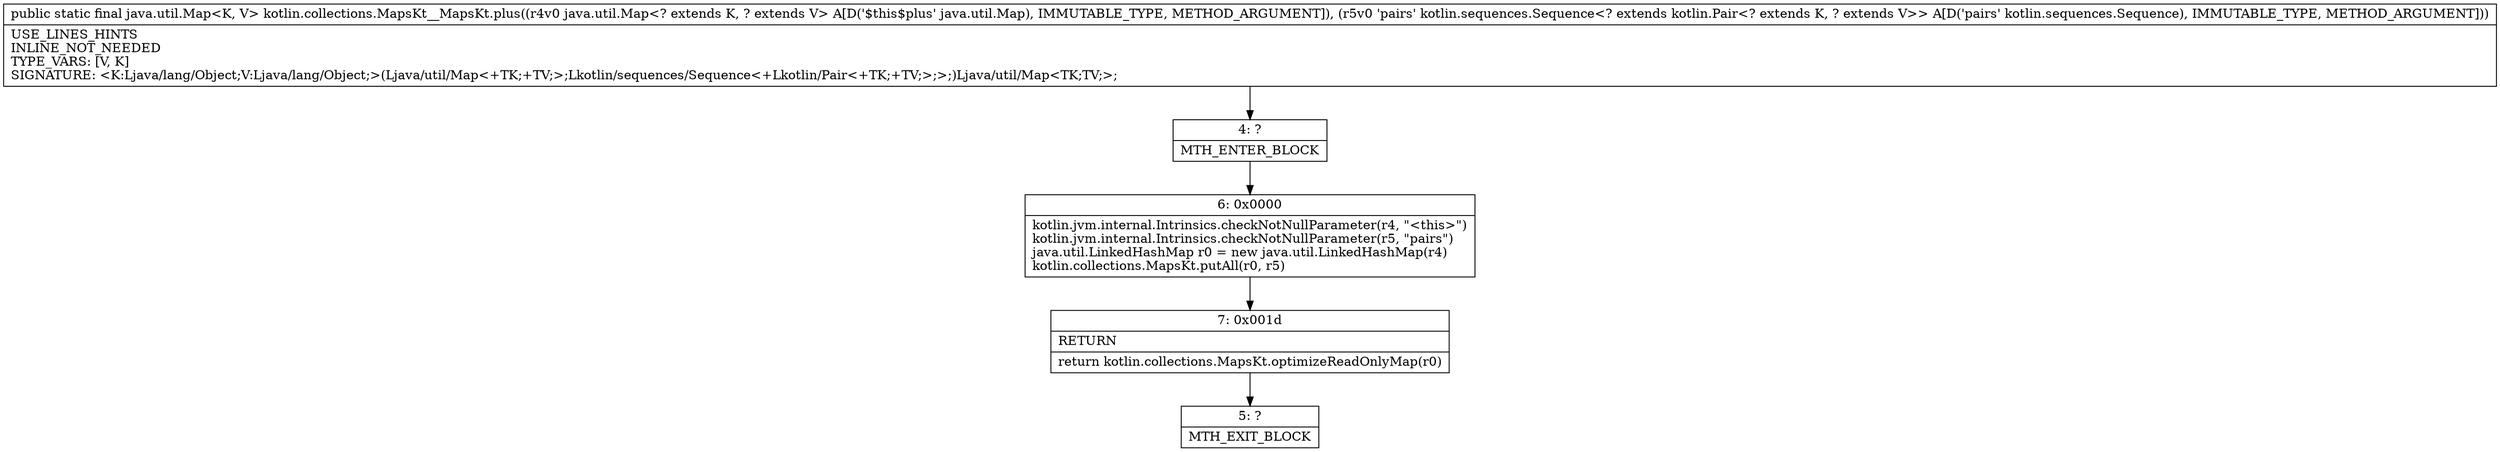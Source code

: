 digraph "CFG forkotlin.collections.MapsKt__MapsKt.plus(Ljava\/util\/Map;Lkotlin\/sequences\/Sequence;)Ljava\/util\/Map;" {
Node_4 [shape=record,label="{4\:\ ?|MTH_ENTER_BLOCK\l}"];
Node_6 [shape=record,label="{6\:\ 0x0000|kotlin.jvm.internal.Intrinsics.checkNotNullParameter(r4, \"\<this\>\")\lkotlin.jvm.internal.Intrinsics.checkNotNullParameter(r5, \"pairs\")\ljava.util.LinkedHashMap r0 = new java.util.LinkedHashMap(r4)\lkotlin.collections.MapsKt.putAll(r0, r5)\l}"];
Node_7 [shape=record,label="{7\:\ 0x001d|RETURN\l|return kotlin.collections.MapsKt.optimizeReadOnlyMap(r0)\l}"];
Node_5 [shape=record,label="{5\:\ ?|MTH_EXIT_BLOCK\l}"];
MethodNode[shape=record,label="{public static final java.util.Map\<K, V\> kotlin.collections.MapsKt__MapsKt.plus((r4v0 java.util.Map\<? extends K, ? extends V\> A[D('$this$plus' java.util.Map), IMMUTABLE_TYPE, METHOD_ARGUMENT]), (r5v0 'pairs' kotlin.sequences.Sequence\<? extends kotlin.Pair\<? extends K, ? extends V\>\> A[D('pairs' kotlin.sequences.Sequence), IMMUTABLE_TYPE, METHOD_ARGUMENT]))  | USE_LINES_HINTS\lINLINE_NOT_NEEDED\lTYPE_VARS: [V, K]\lSIGNATURE: \<K:Ljava\/lang\/Object;V:Ljava\/lang\/Object;\>(Ljava\/util\/Map\<+TK;+TV;\>;Lkotlin\/sequences\/Sequence\<+Lkotlin\/Pair\<+TK;+TV;\>;\>;)Ljava\/util\/Map\<TK;TV;\>;\l}"];
MethodNode -> Node_4;Node_4 -> Node_6;
Node_6 -> Node_7;
Node_7 -> Node_5;
}

